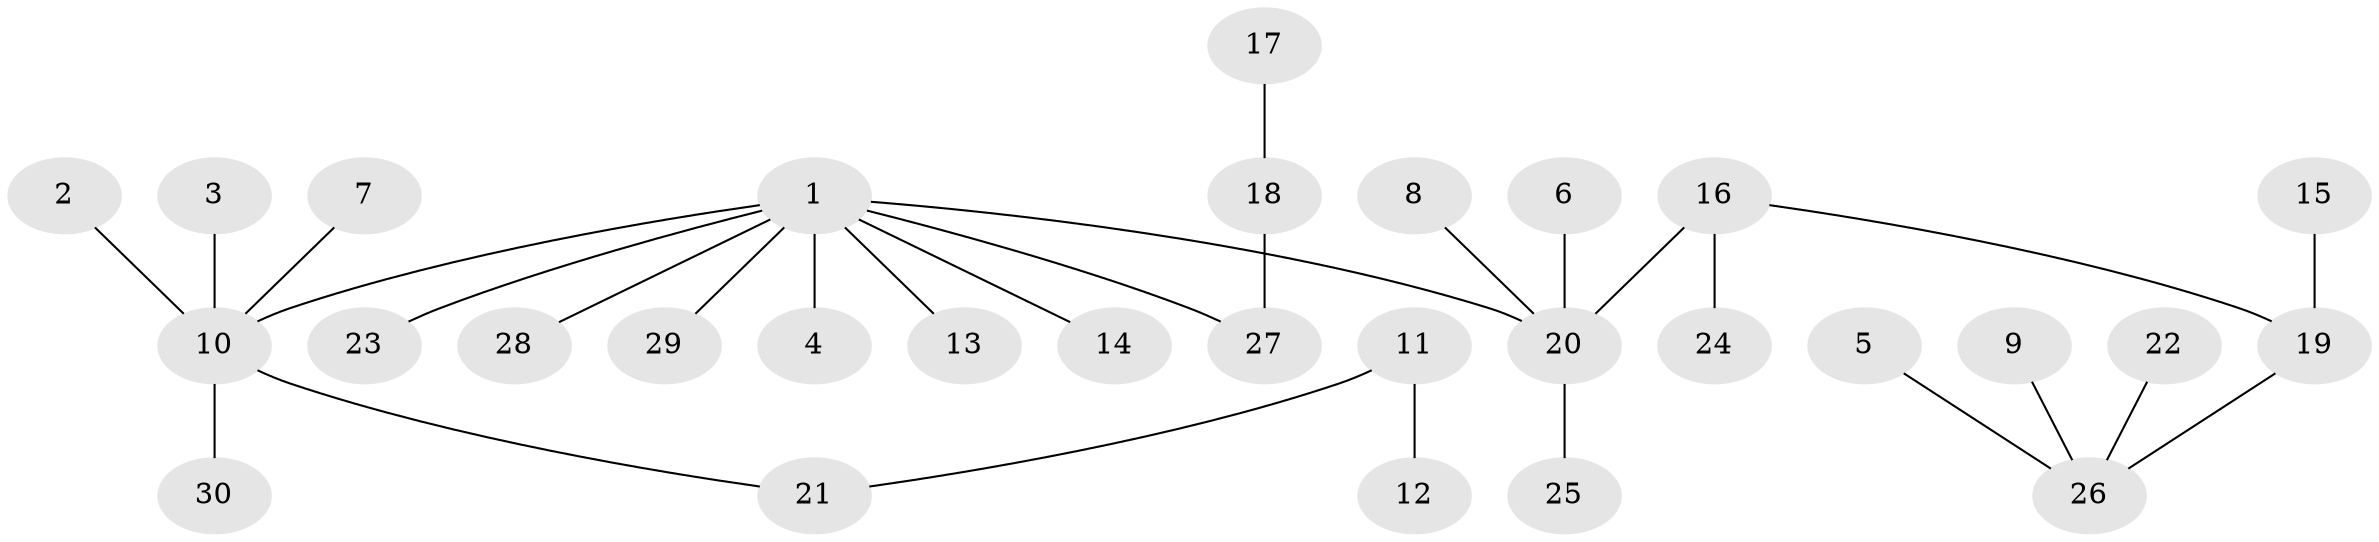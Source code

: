 // original degree distribution, {5: 0.03333333333333333, 7: 0.05, 4: 0.05, 1: 0.6, 6: 0.016666666666666666, 2: 0.2, 3: 0.05}
// Generated by graph-tools (version 1.1) at 2025/26/03/09/25 03:26:06]
// undirected, 30 vertices, 29 edges
graph export_dot {
graph [start="1"]
  node [color=gray90,style=filled];
  1;
  2;
  3;
  4;
  5;
  6;
  7;
  8;
  9;
  10;
  11;
  12;
  13;
  14;
  15;
  16;
  17;
  18;
  19;
  20;
  21;
  22;
  23;
  24;
  25;
  26;
  27;
  28;
  29;
  30;
  1 -- 4 [weight=1.0];
  1 -- 10 [weight=1.0];
  1 -- 13 [weight=1.0];
  1 -- 14 [weight=1.0];
  1 -- 20 [weight=1.0];
  1 -- 23 [weight=1.0];
  1 -- 27 [weight=1.0];
  1 -- 28 [weight=1.0];
  1 -- 29 [weight=1.0];
  2 -- 10 [weight=1.0];
  3 -- 10 [weight=1.0];
  5 -- 26 [weight=1.0];
  6 -- 20 [weight=1.0];
  7 -- 10 [weight=1.0];
  8 -- 20 [weight=1.0];
  9 -- 26 [weight=1.0];
  10 -- 21 [weight=1.0];
  10 -- 30 [weight=1.0];
  11 -- 12 [weight=1.0];
  11 -- 21 [weight=1.0];
  15 -- 19 [weight=1.0];
  16 -- 19 [weight=1.0];
  16 -- 20 [weight=1.0];
  16 -- 24 [weight=1.0];
  17 -- 18 [weight=1.0];
  18 -- 27 [weight=1.0];
  19 -- 26 [weight=1.0];
  20 -- 25 [weight=1.0];
  22 -- 26 [weight=1.0];
}
